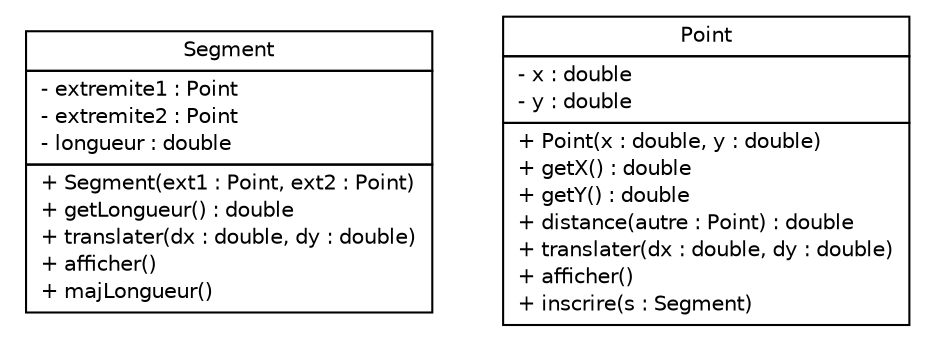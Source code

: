 #!/usr/local/bin/dot
#
# Class diagram 
# Generated by UMLGraph version 5.4 (http://www.umlgraph.org/)
#

digraph G {
	edge [fontname="Helvetica",fontsize=10,labelfontname="Helvetica",labelfontsize=10];
	node [fontname="Helvetica",fontsize=10,shape=plaintext];
	nodesep=0.25;
	ranksep=0.5;
	// Segment
	c0 [label=<<table title="Segment" border="0" cellborder="1" cellspacing="0" cellpadding="2" port="p">
		<tr><td><table border="0" cellspacing="0" cellpadding="1">
<tr><td align="center" balign="center"> Segment </td></tr>
		</table></td></tr>
		<tr><td><table border="0" cellspacing="0" cellpadding="1">
<tr><td align="left" balign="left"> - extremite1 : Point </td></tr>
<tr><td align="left" balign="left"> - extremite2 : Point </td></tr>
<tr><td align="left" balign="left"> - longueur : double </td></tr>
		</table></td></tr>
		<tr><td><table border="0" cellspacing="0" cellpadding="1">
<tr><td align="left" balign="left"> + Segment(ext1 : Point, ext2 : Point) </td></tr>
<tr><td align="left" balign="left"> + getLongueur() : double </td></tr>
<tr><td align="left" balign="left"> + translater(dx : double, dy : double) </td></tr>
<tr><td align="left" balign="left"> + afficher() </td></tr>
<tr><td align="left" balign="left"> + majLongueur() </td></tr>
		</table></td></tr>
		</table>>, URL="null", fontname="Helvetica", fontcolor="black", fontsize=10.0];
	// Point
	c1 [label=<<table title="Point" border="0" cellborder="1" cellspacing="0" cellpadding="2" port="p">
		<tr><td><table border="0" cellspacing="0" cellpadding="1">
<tr><td align="center" balign="center"> Point </td></tr>
		</table></td></tr>
		<tr><td><table border="0" cellspacing="0" cellpadding="1">
<tr><td align="left" balign="left"> - x : double </td></tr>
<tr><td align="left" balign="left"> - y : double </td></tr>
		</table></td></tr>
		<tr><td><table border="0" cellspacing="0" cellpadding="1">
<tr><td align="left" balign="left"> + Point(x : double, y : double) </td></tr>
<tr><td align="left" balign="left"> + getX() : double </td></tr>
<tr><td align="left" balign="left"> + getY() : double </td></tr>
<tr><td align="left" balign="left"> + distance(autre : Point) : double </td></tr>
<tr><td align="left" balign="left"> + translater(dx : double, dy : double) </td></tr>
<tr><td align="left" balign="left"> + afficher() </td></tr>
<tr><td align="left" balign="left"> + inscrire(s : Segment) </td></tr>
		</table></td></tr>
		</table>>, URL="null", fontname="Helvetica", fontcolor="black", fontsize=10.0];
}

